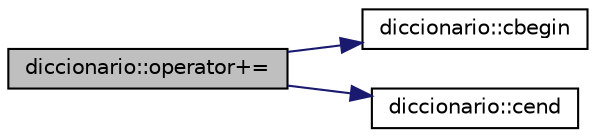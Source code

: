 digraph "diccionario::operator+="
{
  edge [fontname="Helvetica",fontsize="10",labelfontname="Helvetica",labelfontsize="10"];
  node [fontname="Helvetica",fontsize="10",shape=record];
  rankdir="LR";
  Node8 [label="diccionario::operator+=",height=0.2,width=0.4,color="black", fillcolor="grey75", style="filled", fontcolor="black"];
  Node8 -> Node9 [color="midnightblue",fontsize="10",style="solid",fontname="Helvetica"];
  Node9 [label="diccionario::cbegin",height=0.2,width=0.4,color="black", fillcolor="white", style="filled",URL="$classdiccionario.html#ae0fef8f7cb621da3fc1dc73e20fc4749",tooltip="Iterador constante al inicio del diccionario. "];
  Node8 -> Node10 [color="midnightblue",fontsize="10",style="solid",fontname="Helvetica"];
  Node10 [label="diccionario::cend",height=0.2,width=0.4,color="black", fillcolor="white", style="filled",URL="$classdiccionario.html#ac000fe2dbf66b9f509ab8727d36fc185",tooltip="Iterador constante al final del diccionario. "];
}
